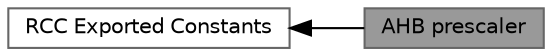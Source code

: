 digraph "AHB prescaler"
{
 // LATEX_PDF_SIZE
  bgcolor="transparent";
  edge [fontname=Helvetica,fontsize=10,labelfontname=Helvetica,labelfontsize=10];
  node [fontname=Helvetica,fontsize=10,shape=box,height=0.2,width=0.4];
  rankdir=LR;
  Node1 [label="AHB prescaler",height=0.2,width=0.4,color="gray40", fillcolor="grey60", style="filled", fontcolor="black",tooltip=" "];
  Node2 [label="RCC Exported Constants",height=0.2,width=0.4,color="grey40", fillcolor="white", style="filled",URL="$group___r_c_c___l_l___exported___constants.html",tooltip=" "];
  Node2->Node1 [shape=plaintext, dir="back", style="solid"];
}

